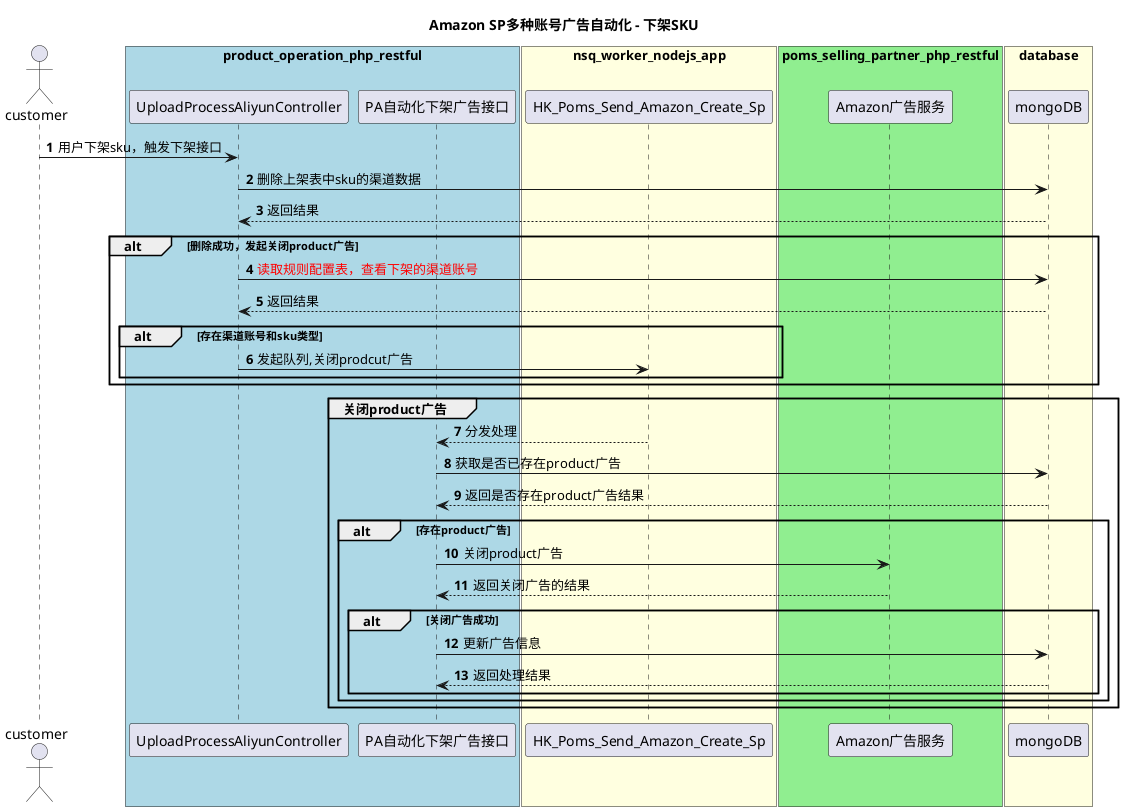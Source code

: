 @startuml
title Amazon SP多种账号广告自动化 - 下架SKU
autonumber

actor "customer" as customer

box "product_operation_php_restful" #lightBlue
participant "UploadProcessAliyunController" as uploadPrecess
participant "PA自动化下架广告接口" as paAutoAmazonSP
end box

box "nsq_worker_nodejs_app" #lightYellow
participant "HK_Poms_Send_Amazon_Create_Sp" as HK_Poms_Send_Amazon_Create_Sp
end box

box "poms_selling_partner_php_restful" #lightGreen
participant "Amazon广告服务" as amazon
end box

box "database" #lightYellow
participant "mongoDB" as db
end box

customer -> uploadPrecess : 用户下架sku，触发下架接口
uploadPrecess -> db : 删除上架表中sku的渠道数据
db --> uploadPrecess : 返回结果

alt 删除成功，发起关闭product广告
uploadPrecess -> db : <color #red>读取规则配置表，查看下架的渠道账号
db --> uploadPrecess : 返回结果
alt 存在渠道账号和sku类型
uploadPrecess -> HK_Poms_Send_Amazon_Create_Sp : 发起队列,关闭prodcut广告
end
end

group 关闭product广告
HK_Poms_Send_Amazon_Create_Sp --> paAutoAmazonSP : 分发处理

paAutoAmazonSP -> db : 获取是否已存在product广告
db --> paAutoAmazonSP : 返回是否存在product广告结果

alt 存在product广告
paAutoAmazonSP -> amazon : 关闭product广告
amazon --> paAutoAmazonSP : 返回关闭广告的结果

alt 关闭广告成功
paAutoAmazonSP -> db : 更新广告信息
db --> paAutoAmazonSP : 返回处理结果
end
end
end


@enduml